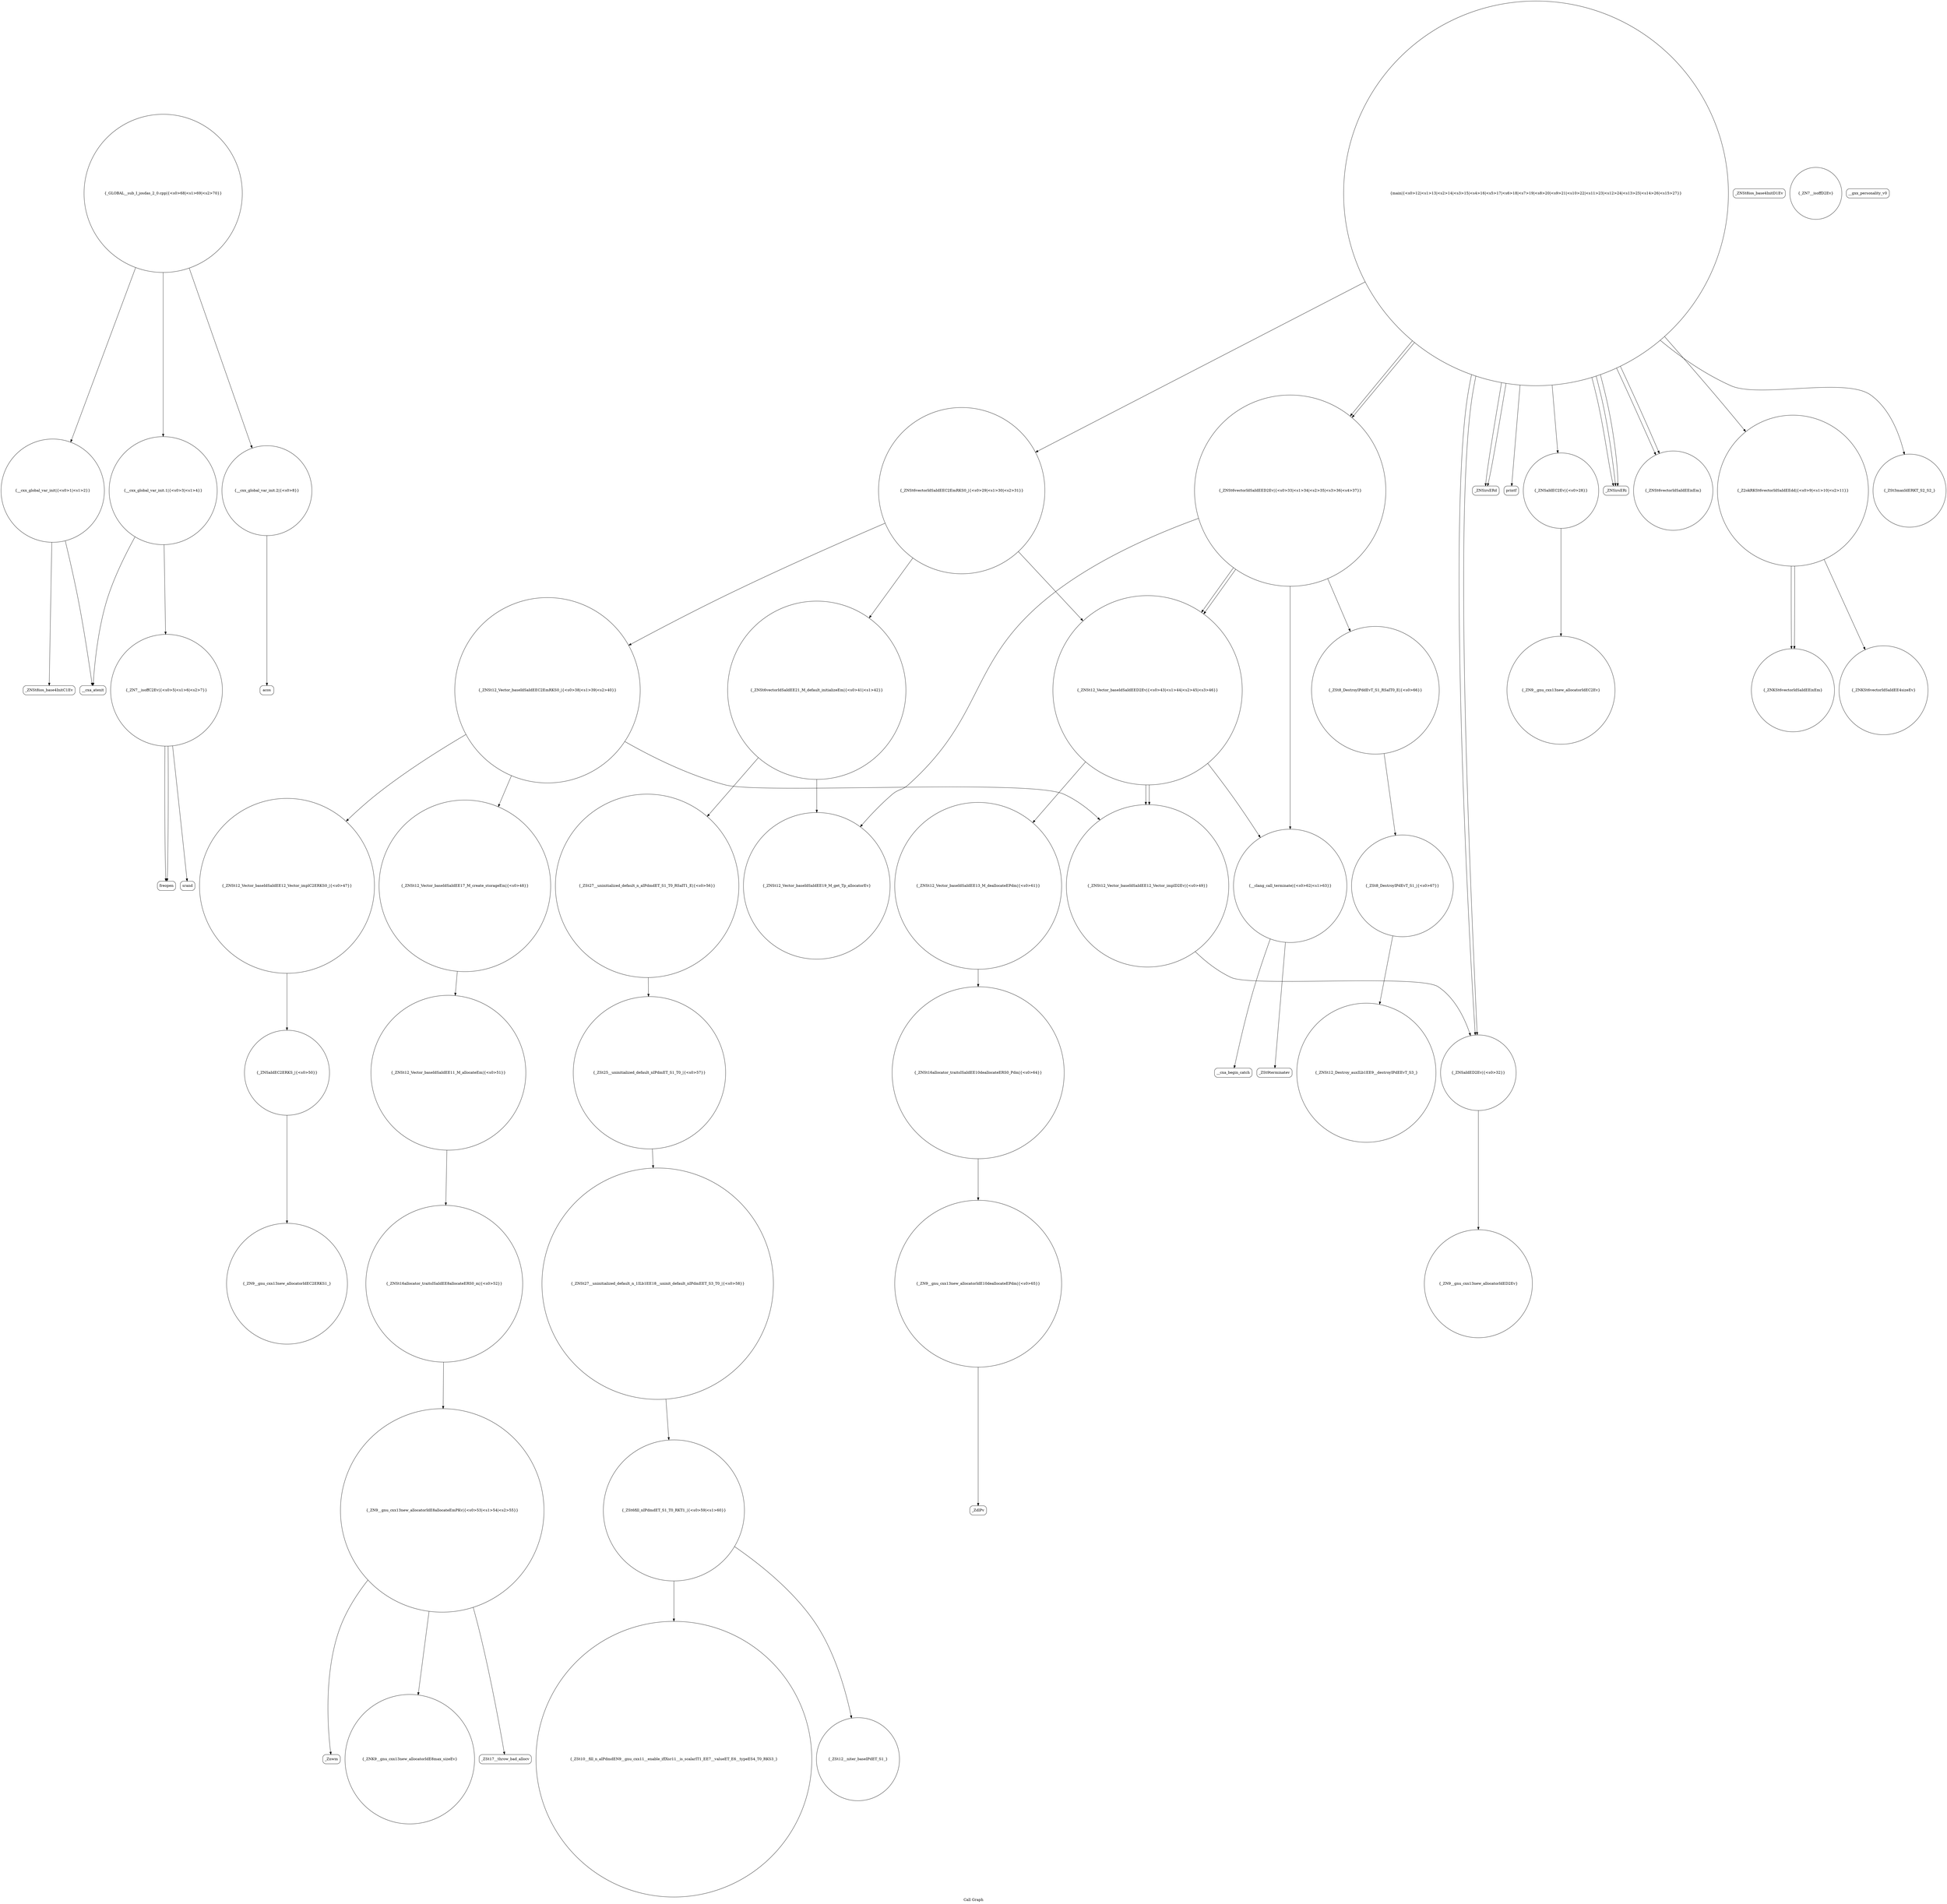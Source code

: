 digraph "Call Graph" {
	label="Call Graph";

	Node0x55d7483871e0 [shape=record,shape=circle,label="{__cxx_global_var_init|{<s0>1|<s1>2}}"];
	Node0x55d7483871e0:s0 -> Node0x55d748475ae0[color=black];
	Node0x55d7483871e0:s1 -> Node0x55d748475be0[color=black];
	Node0x55d7484770e0 [shape=record,shape=circle,label="{_ZSt6fill_nIPdmdET_S1_T0_RKT1_|{<s0>59|<s1>60}}"];
	Node0x55d7484770e0:s0 -> Node0x55d7484771e0[color=black];
	Node0x55d7484770e0:s1 -> Node0x55d748477160[color=black];
	Node0x55d748475de0 [shape=record,shape=circle,label="{__cxx_global_var_init.2|{<s0>8}}"];
	Node0x55d748475de0:s0 -> Node0x55d748475e60[color=black];
	Node0x55d748478480 [shape=record,shape=circle,label="{_ZNSt16allocator_traitsISaIdEE10deallocateERS0_Pdm|{<s0>64}}"];
	Node0x55d748478480:s0 -> Node0x55d748478500[color=black];
	Node0x55d748476160 [shape=record,shape=Mrecord,label="{_ZNSirsERd}"];
	Node0x55d7484764e0 [shape=record,shape=Mrecord,label="{printf}"];
	Node0x55d748476860 [shape=record,shape=circle,label="{_ZNSt6vectorIdSaIdEE21_M_default_initializeEm|{<s0>41|<s1>42}}"];
	Node0x55d748476860:s0 -> Node0x55d748476f60[color=black];
	Node0x55d748476860:s1 -> Node0x55d748476ee0[color=black];
	Node0x55d748476be0 [shape=record,shape=circle,label="{_ZNSt12_Vector_baseIdSaIdEE11_M_allocateEm|{<s0>51}}"];
	Node0x55d748476be0:s0 -> Node0x55d748476c60[color=black];
	Node0x55d748476f60 [shape=record,shape=circle,label="{_ZNSt12_Vector_baseIdSaIdEE19_M_get_Tp_allocatorEv}"];
	Node0x55d748475c60 [shape=record,shape=circle,label="{__cxx_global_var_init.1|{<s0>3|<s1>4}}"];
	Node0x55d748475c60:s0 -> Node0x55d748475ce0[color=black];
	Node0x55d748475c60:s1 -> Node0x55d748475be0[color=black];
	Node0x55d748478300 [shape=record,shape=circle,label="{__clang_call_terminate|{<s0>62|<s1>63}}"];
	Node0x55d748478300:s0 -> Node0x55d748478380[color=black];
	Node0x55d748478300:s1 -> Node0x55d748478400[color=black];
	Node0x55d748475fe0 [shape=record,shape=circle,label="{_ZNKSt6vectorIdSaIdEEixEm}"];
	Node0x55d748478680 [shape=record,shape=circle,label="{_ZSt8_DestroyIPdEvT_S1_|{<s0>67}}"];
	Node0x55d748478680:s0 -> Node0x55d748478700[color=black];
	Node0x55d748476360 [shape=record,shape=circle,label="{_ZNSaIdED2Ev|{<s0>32}}"];
	Node0x55d748476360:s0 -> Node0x55d748476760[color=black];
	Node0x55d7484766e0 [shape=record,shape=circle,label="{_ZN9__gnu_cxx13new_allocatorIdEC2Ev}"];
	Node0x55d748476a60 [shape=record,shape=circle,label="{_ZNSt12_Vector_baseIdSaIdEE12_Vector_implD2Ev|{<s0>49}}"];
	Node0x55d748476a60:s0 -> Node0x55d748476360[color=black];
	Node0x55d748476de0 [shape=record,shape=Mrecord,label="{_ZSt17__throw_bad_allocv}"];
	Node0x55d748475ae0 [shape=record,shape=Mrecord,label="{_ZNSt8ios_base4InitC1Ev}"];
	Node0x55d748477160 [shape=record,shape=circle,label="{_ZSt10__fill_n_aIPdmdEN9__gnu_cxx11__enable_ifIXsr11__is_scalarIT1_EE7__valueET_E6__typeES4_T0_RKS3_}"];
	Node0x55d748475e60 [shape=record,shape=Mrecord,label="{acos}"];
	Node0x55d748478500 [shape=record,shape=circle,label="{_ZN9__gnu_cxx13new_allocatorIdE10deallocateEPdm|{<s0>65}}"];
	Node0x55d748478500:s0 -> Node0x55d748478580[color=black];
	Node0x55d7484761e0 [shape=record,shape=circle,label="{_ZNSaIdEC2Ev|{<s0>28}}"];
	Node0x55d7484761e0:s0 -> Node0x55d7484766e0[color=black];
	Node0x55d748476560 [shape=record,shape=circle,label="{_ZNSt6vectorIdSaIdEED2Ev|{<s0>33|<s1>34|<s2>35|<s3>36|<s4>37}}"];
	Node0x55d748476560:s0 -> Node0x55d748476f60[color=black];
	Node0x55d748476560:s1 -> Node0x55d748478600[color=black];
	Node0x55d748476560:s2 -> Node0x55d7484768e0[color=black];
	Node0x55d748476560:s3 -> Node0x55d7484768e0[color=black];
	Node0x55d748476560:s4 -> Node0x55d748478300[color=black];
	Node0x55d7484768e0 [shape=record,shape=circle,label="{_ZNSt12_Vector_baseIdSaIdEED2Ev|{<s0>43|<s1>44|<s2>45|<s3>46}}"];
	Node0x55d7484768e0:s0 -> Node0x55d748478280[color=black];
	Node0x55d7484768e0:s1 -> Node0x55d748476a60[color=black];
	Node0x55d7484768e0:s2 -> Node0x55d748476a60[color=black];
	Node0x55d7484768e0:s3 -> Node0x55d748478300[color=black];
	Node0x55d748476c60 [shape=record,shape=circle,label="{_ZNSt16allocator_traitsISaIdEE8allocateERS0_m|{<s0>52}}"];
	Node0x55d748476c60:s0 -> Node0x55d748476ce0[color=black];
	Node0x55d748476fe0 [shape=record,shape=circle,label="{_ZSt25__uninitialized_default_nIPdmET_S1_T0_|{<s0>57}}"];
	Node0x55d748476fe0:s0 -> Node0x55d748477060[color=black];
	Node0x55d748475ce0 [shape=record,shape=circle,label="{_ZN7__isoffC2Ev|{<s0>5|<s1>6|<s2>7}}"];
	Node0x55d748475ce0:s0 -> Node0x55d7484765e0[color=black];
	Node0x55d748475ce0:s1 -> Node0x55d7484765e0[color=black];
	Node0x55d748475ce0:s2 -> Node0x55d748476660[color=black];
	Node0x55d748478380 [shape=record,shape=Mrecord,label="{__cxa_begin_catch}"];
	Node0x55d748476060 [shape=record,shape=circle,label="{main|{<s0>12|<s1>13|<s2>14|<s3>15|<s4>16|<s5>17|<s6>18|<s7>19|<s8>20|<s9>21|<s10>22|<s11>23|<s12>24|<s13>25|<s14>26|<s15>27}}"];
	Node0x55d748476060:s0 -> Node0x55d7484760e0[color=black];
	Node0x55d748476060:s1 -> Node0x55d7484760e0[color=black];
	Node0x55d748476060:s2 -> Node0x55d7484760e0[color=black];
	Node0x55d748476060:s3 -> Node0x55d748476160[color=black];
	Node0x55d748476060:s4 -> Node0x55d7484761e0[color=black];
	Node0x55d748476060:s5 -> Node0x55d748476260[color=black];
	Node0x55d748476060:s6 -> Node0x55d748476360[color=black];
	Node0x55d748476060:s7 -> Node0x55d7484763e0[color=black];
	Node0x55d748476060:s8 -> Node0x55d748476160[color=black];
	Node0x55d748476060:s9 -> Node0x55d748476360[color=black];
	Node0x55d748476060:s10 -> Node0x55d748476560[color=black];
	Node0x55d748476060:s11 -> Node0x55d748475ee0[color=black];
	Node0x55d748476060:s12 -> Node0x55d7484763e0[color=black];
	Node0x55d748476060:s13 -> Node0x55d748476460[color=black];
	Node0x55d748476060:s14 -> Node0x55d7484764e0[color=black];
	Node0x55d748476060:s15 -> Node0x55d748476560[color=black];
	Node0x55d748478700 [shape=record,shape=circle,label="{_ZNSt12_Destroy_auxILb1EE9__destroyIPdEEvT_S3_}"];
	Node0x55d7484763e0 [shape=record,shape=circle,label="{_ZNSt6vectorIdSaIdEEixEm}"];
	Node0x55d748476760 [shape=record,shape=circle,label="{_ZN9__gnu_cxx13new_allocatorIdED2Ev}"];
	Node0x55d748476ae0 [shape=record,shape=circle,label="{_ZNSaIdEC2ERKS_|{<s0>50}}"];
	Node0x55d748476ae0:s0 -> Node0x55d748476b60[color=black];
	Node0x55d748476e60 [shape=record,shape=Mrecord,label="{_Znwm}"];
	Node0x55d748475b60 [shape=record,shape=Mrecord,label="{_ZNSt8ios_base4InitD1Ev}"];
	Node0x55d7484771e0 [shape=record,shape=circle,label="{_ZSt12__niter_baseIPdET_S1_}"];
	Node0x55d748475ee0 [shape=record,shape=circle,label="{_Z2okRKSt6vectorIdSaIdEEdd|{<s0>9|<s1>10|<s2>11}}"];
	Node0x55d748475ee0:s0 -> Node0x55d748475f60[color=black];
	Node0x55d748475ee0:s1 -> Node0x55d748475fe0[color=black];
	Node0x55d748475ee0:s2 -> Node0x55d748475fe0[color=black];
	Node0x55d748478580 [shape=record,shape=Mrecord,label="{_ZdlPv}"];
	Node0x55d748476260 [shape=record,shape=circle,label="{_ZNSt6vectorIdSaIdEEC2EmRKS0_|{<s0>29|<s1>30|<s2>31}}"];
	Node0x55d748476260:s0 -> Node0x55d7484767e0[color=black];
	Node0x55d748476260:s1 -> Node0x55d748476860[color=black];
	Node0x55d748476260:s2 -> Node0x55d7484768e0[color=black];
	Node0x55d7484765e0 [shape=record,shape=Mrecord,label="{freopen}"];
	Node0x55d748476960 [shape=record,shape=circle,label="{_ZNSt12_Vector_baseIdSaIdEE12_Vector_implC2ERKS0_|{<s0>47}}"];
	Node0x55d748476960:s0 -> Node0x55d748476ae0[color=black];
	Node0x55d748476ce0 [shape=record,shape=circle,label="{_ZN9__gnu_cxx13new_allocatorIdE8allocateEmPKv|{<s0>53|<s1>54|<s2>55}}"];
	Node0x55d748476ce0:s0 -> Node0x55d748476d60[color=black];
	Node0x55d748476ce0:s1 -> Node0x55d748476de0[color=black];
	Node0x55d748476ce0:s2 -> Node0x55d748476e60[color=black];
	Node0x55d748477060 [shape=record,shape=circle,label="{_ZNSt27__uninitialized_default_n_1ILb1EE18__uninit_default_nIPdmEET_S3_T0_|{<s0>58}}"];
	Node0x55d748477060:s0 -> Node0x55d7484770e0[color=black];
	Node0x55d748475d60 [shape=record,shape=circle,label="{_ZN7__isoffD2Ev}"];
	Node0x55d748478400 [shape=record,shape=Mrecord,label="{_ZSt9terminatev}"];
	Node0x55d7484760e0 [shape=record,shape=Mrecord,label="{_ZNSirsERi}"];
	Node0x55d748478780 [shape=record,shape=circle,label="{_GLOBAL__sub_I_josdas_2_0.cpp|{<s0>68|<s1>69|<s2>70}}"];
	Node0x55d748478780:s0 -> Node0x55d7483871e0[color=black];
	Node0x55d748478780:s1 -> Node0x55d748475c60[color=black];
	Node0x55d748478780:s2 -> Node0x55d748475de0[color=black];
	Node0x55d748476460 [shape=record,shape=circle,label="{_ZSt3maxIdERKT_S2_S2_}"];
	Node0x55d7484767e0 [shape=record,shape=circle,label="{_ZNSt12_Vector_baseIdSaIdEEC2EmRKS0_|{<s0>38|<s1>39|<s2>40}}"];
	Node0x55d7484767e0:s0 -> Node0x55d748476960[color=black];
	Node0x55d7484767e0:s1 -> Node0x55d7484769e0[color=black];
	Node0x55d7484767e0:s2 -> Node0x55d748476a60[color=black];
	Node0x55d748476b60 [shape=record,shape=circle,label="{_ZN9__gnu_cxx13new_allocatorIdEC2ERKS1_}"];
	Node0x55d748476ee0 [shape=record,shape=circle,label="{_ZSt27__uninitialized_default_n_aIPdmdET_S1_T0_RSaIT1_E|{<s0>56}}"];
	Node0x55d748476ee0:s0 -> Node0x55d748476fe0[color=black];
	Node0x55d748475be0 [shape=record,shape=Mrecord,label="{__cxa_atexit}"];
	Node0x55d748478280 [shape=record,shape=circle,label="{_ZNSt12_Vector_baseIdSaIdEE13_M_deallocateEPdm|{<s0>61}}"];
	Node0x55d748478280:s0 -> Node0x55d748478480[color=black];
	Node0x55d748475f60 [shape=record,shape=circle,label="{_ZNKSt6vectorIdSaIdEE4sizeEv}"];
	Node0x55d748478600 [shape=record,shape=circle,label="{_ZSt8_DestroyIPddEvT_S1_RSaIT0_E|{<s0>66}}"];
	Node0x55d748478600:s0 -> Node0x55d748478680[color=black];
	Node0x55d7484762e0 [shape=record,shape=Mrecord,label="{__gxx_personality_v0}"];
	Node0x55d748476660 [shape=record,shape=Mrecord,label="{srand}"];
	Node0x55d7484769e0 [shape=record,shape=circle,label="{_ZNSt12_Vector_baseIdSaIdEE17_M_create_storageEm|{<s0>48}}"];
	Node0x55d7484769e0:s0 -> Node0x55d748476be0[color=black];
	Node0x55d748476d60 [shape=record,shape=circle,label="{_ZNK9__gnu_cxx13new_allocatorIdE8max_sizeEv}"];
}
